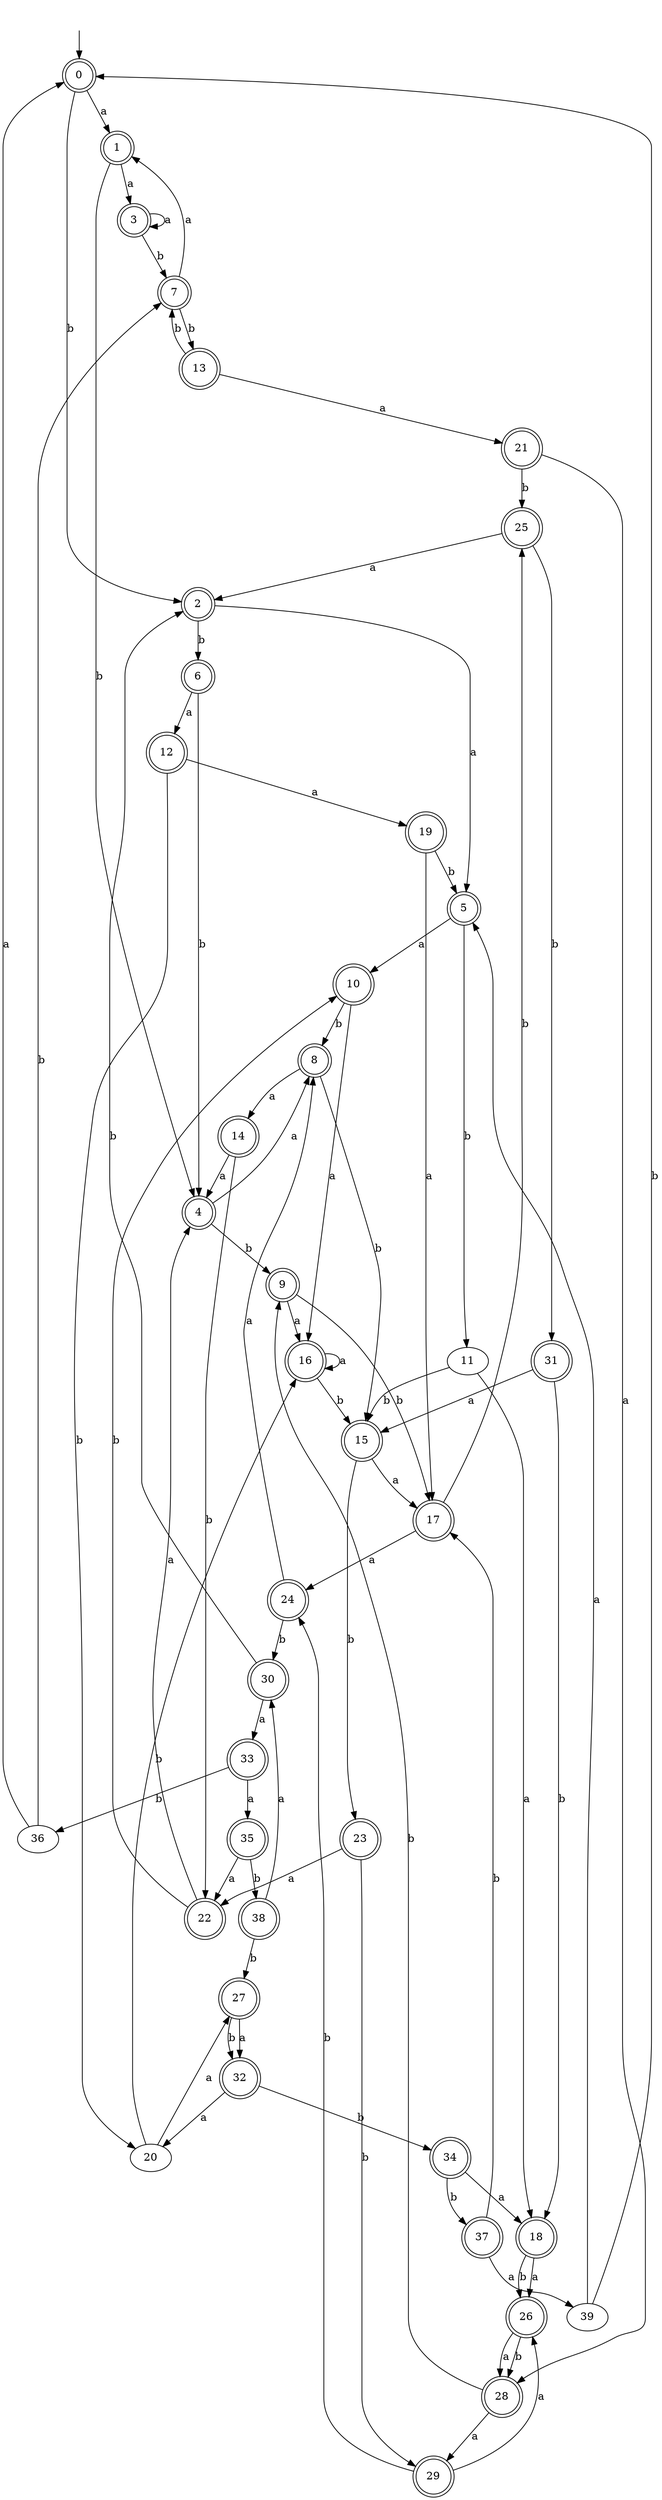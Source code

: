 digraph RandomDFA {
  __start0 [label="", shape=none];
  __start0 -> 0 [label=""];
  0 [shape=circle] [shape=doublecircle]
  0 -> 1 [label="a"]
  0 -> 2 [label="b"]
  1 [shape=doublecircle]
  1 -> 3 [label="a"]
  1 -> 4 [label="b"]
  2 [shape=doublecircle]
  2 -> 5 [label="a"]
  2 -> 6 [label="b"]
  3 [shape=doublecircle]
  3 -> 3 [label="a"]
  3 -> 7 [label="b"]
  4 [shape=doublecircle]
  4 -> 8 [label="a"]
  4 -> 9 [label="b"]
  5 [shape=doublecircle]
  5 -> 10 [label="a"]
  5 -> 11 [label="b"]
  6 [shape=doublecircle]
  6 -> 12 [label="a"]
  6 -> 4 [label="b"]
  7 [shape=doublecircle]
  7 -> 1 [label="a"]
  7 -> 13 [label="b"]
  8 [shape=doublecircle]
  8 -> 14 [label="a"]
  8 -> 15 [label="b"]
  9 [shape=doublecircle]
  9 -> 16 [label="a"]
  9 -> 17 [label="b"]
  10 [shape=doublecircle]
  10 -> 16 [label="a"]
  10 -> 8 [label="b"]
  11
  11 -> 18 [label="a"]
  11 -> 15 [label="b"]
  12 [shape=doublecircle]
  12 -> 19 [label="a"]
  12 -> 20 [label="b"]
  13 [shape=doublecircle]
  13 -> 21 [label="a"]
  13 -> 7 [label="b"]
  14 [shape=doublecircle]
  14 -> 4 [label="a"]
  14 -> 22 [label="b"]
  15 [shape=doublecircle]
  15 -> 17 [label="a"]
  15 -> 23 [label="b"]
  16 [shape=doublecircle]
  16 -> 16 [label="a"]
  16 -> 15 [label="b"]
  17 [shape=doublecircle]
  17 -> 24 [label="a"]
  17 -> 25 [label="b"]
  18 [shape=doublecircle]
  18 -> 26 [label="a"]
  18 -> 26 [label="b"]
  19 [shape=doublecircle]
  19 -> 17 [label="a"]
  19 -> 5 [label="b"]
  20
  20 -> 27 [label="a"]
  20 -> 16 [label="b"]
  21 [shape=doublecircle]
  21 -> 28 [label="a"]
  21 -> 25 [label="b"]
  22 [shape=doublecircle]
  22 -> 4 [label="a"]
  22 -> 10 [label="b"]
  23 [shape=doublecircle]
  23 -> 22 [label="a"]
  23 -> 29 [label="b"]
  24 [shape=doublecircle]
  24 -> 8 [label="a"]
  24 -> 30 [label="b"]
  25 [shape=doublecircle]
  25 -> 2 [label="a"]
  25 -> 31 [label="b"]
  26 [shape=doublecircle]
  26 -> 28 [label="a"]
  26 -> 28 [label="b"]
  27 [shape=doublecircle]
  27 -> 32 [label="a"]
  27 -> 32 [label="b"]
  28 [shape=doublecircle]
  28 -> 29 [label="a"]
  28 -> 9 [label="b"]
  29 [shape=doublecircle]
  29 -> 26 [label="a"]
  29 -> 24 [label="b"]
  30 [shape=doublecircle]
  30 -> 33 [label="a"]
  30 -> 2 [label="b"]
  31 [shape=doublecircle]
  31 -> 15 [label="a"]
  31 -> 18 [label="b"]
  32 [shape=doublecircle]
  32 -> 20 [label="a"]
  32 -> 34 [label="b"]
  33 [shape=doublecircle]
  33 -> 35 [label="a"]
  33 -> 36 [label="b"]
  34 [shape=doublecircle]
  34 -> 18 [label="a"]
  34 -> 37 [label="b"]
  35 [shape=doublecircle]
  35 -> 22 [label="a"]
  35 -> 38 [label="b"]
  36
  36 -> 0 [label="a"]
  36 -> 7 [label="b"]
  37 [shape=doublecircle]
  37 -> 39 [label="a"]
  37 -> 17 [label="b"]
  38 [shape=doublecircle]
  38 -> 30 [label="a"]
  38 -> 27 [label="b"]
  39
  39 -> 5 [label="a"]
  39 -> 0 [label="b"]
}
